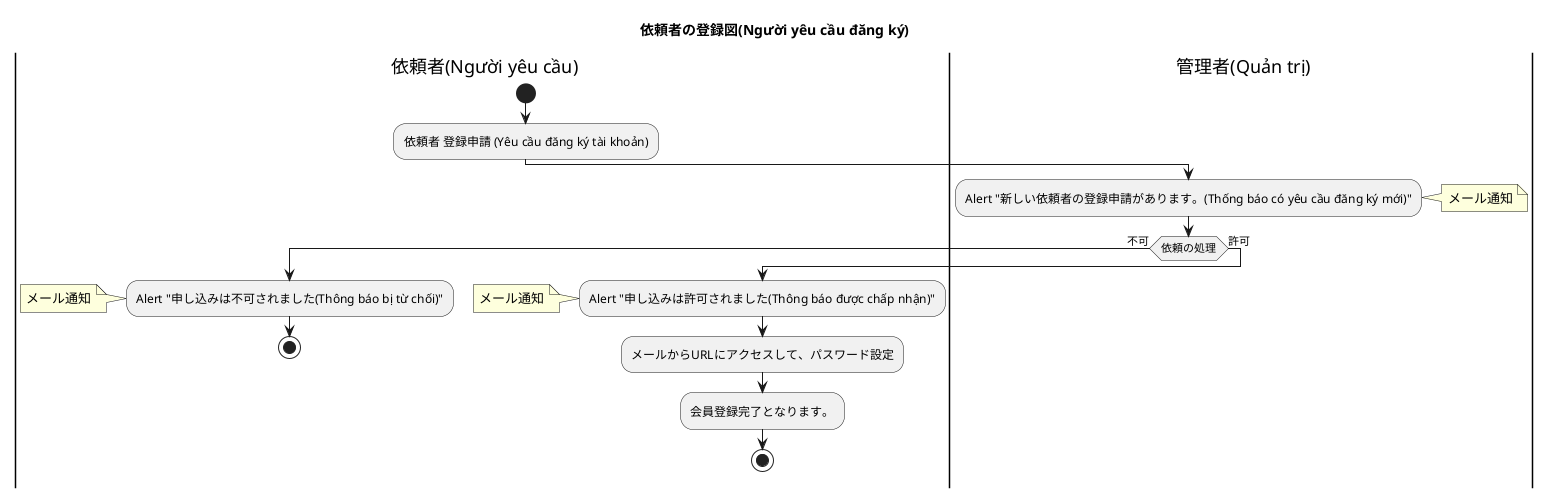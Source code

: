 @startuml
title 依頼者の登録図(Người yêu cầu đăng ký)
|delivery_office| 依頼者(Người yêu cầu)
|admin| 管理者(Quản trị)

|delivery_office|
start
:依頼者 登録申請 (Yêu cầu đăng ký tài khoản);
|admin|
:Alert "新しい依頼者の登録申請があります。(Thống báo có yêu cầu đăng ký mới)";
note right: メール通知
if(依頼の処理) is (不可) then
 |delivery_office|
  :Alert "申し込みは不可されました(Thông báo bị từ chối)";
  note left: メール通知
  stop
else(許可)
  |delivery_office|
  :Alert "申し込みは許可されました(Thông báo được chấp nhận)";
  note left: メール通知
  :メールからURLにアクセスして、パスワード設定;
  :会員登録完了となります。;
  stop
endif
@enduml




title 依頼者の登録図(Người yêu cầu đăng ký)
|delivery_office| 依頼者(Người yêu cầu)
|admin| 管理者(Quản trị)

|delivery_office|
start
:依頼者 登録申請 (Yêu cầu đăng ký tài khoản);
|admin|
:Alert "新しい依頼者の登録申請があります。(Thống báo có yêu cầu đăng ký mới)";
note right: メール通知
while  (依頼の処理) is (許可)

  :Gởi thông báo cho 依頼者;
  if(kiểm thử nội dung thư) is (nothing) then
    |delivery_office|
    :Alert "申し込みは許可されました(Thông báo được chấp nhận)";
    note left: メール通知
    :メールからURLにアクセスして、パスワード設定;
    :会員登録完了となります。;
    stop
  else(yes)
    |admin|
    :Xem nội dung thư tại mailtrap;
    :Thay đổi nội dung thư;
  endif
endwhile (不可)
|delivery_office|
:Alert "申し込みは不可されました(Thông báo bị từ chối)";
note left: メール通知
stop